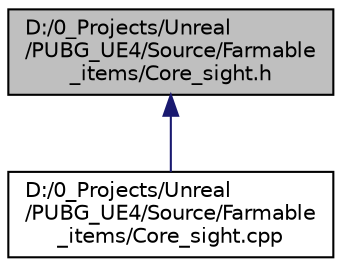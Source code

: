 digraph "D:/0_Projects/Unreal/PUBG_UE4/Source/Farmable_items/Core_sight.h"
{
 // LATEX_PDF_SIZE
  edge [fontname="Helvetica",fontsize="10",labelfontname="Helvetica",labelfontsize="10"];
  node [fontname="Helvetica",fontsize="10",shape=record];
  Node1 [label="D:/0_Projects/Unreal\l/PUBG_UE4/Source/Farmable\l_items/Core_sight.h",height=0.2,width=0.4,color="black", fillcolor="grey75", style="filled", fontcolor="black",tooltip=" "];
  Node1 -> Node2 [dir="back",color="midnightblue",fontsize="10",style="solid",fontname="Helvetica"];
  Node2 [label="D:/0_Projects/Unreal\l/PUBG_UE4/Source/Farmable\l_items/Core_sight.cpp",height=0.2,width=0.4,color="black", fillcolor="white", style="filled",URL="$_core__sight_8cpp.html",tooltip=" "];
}
